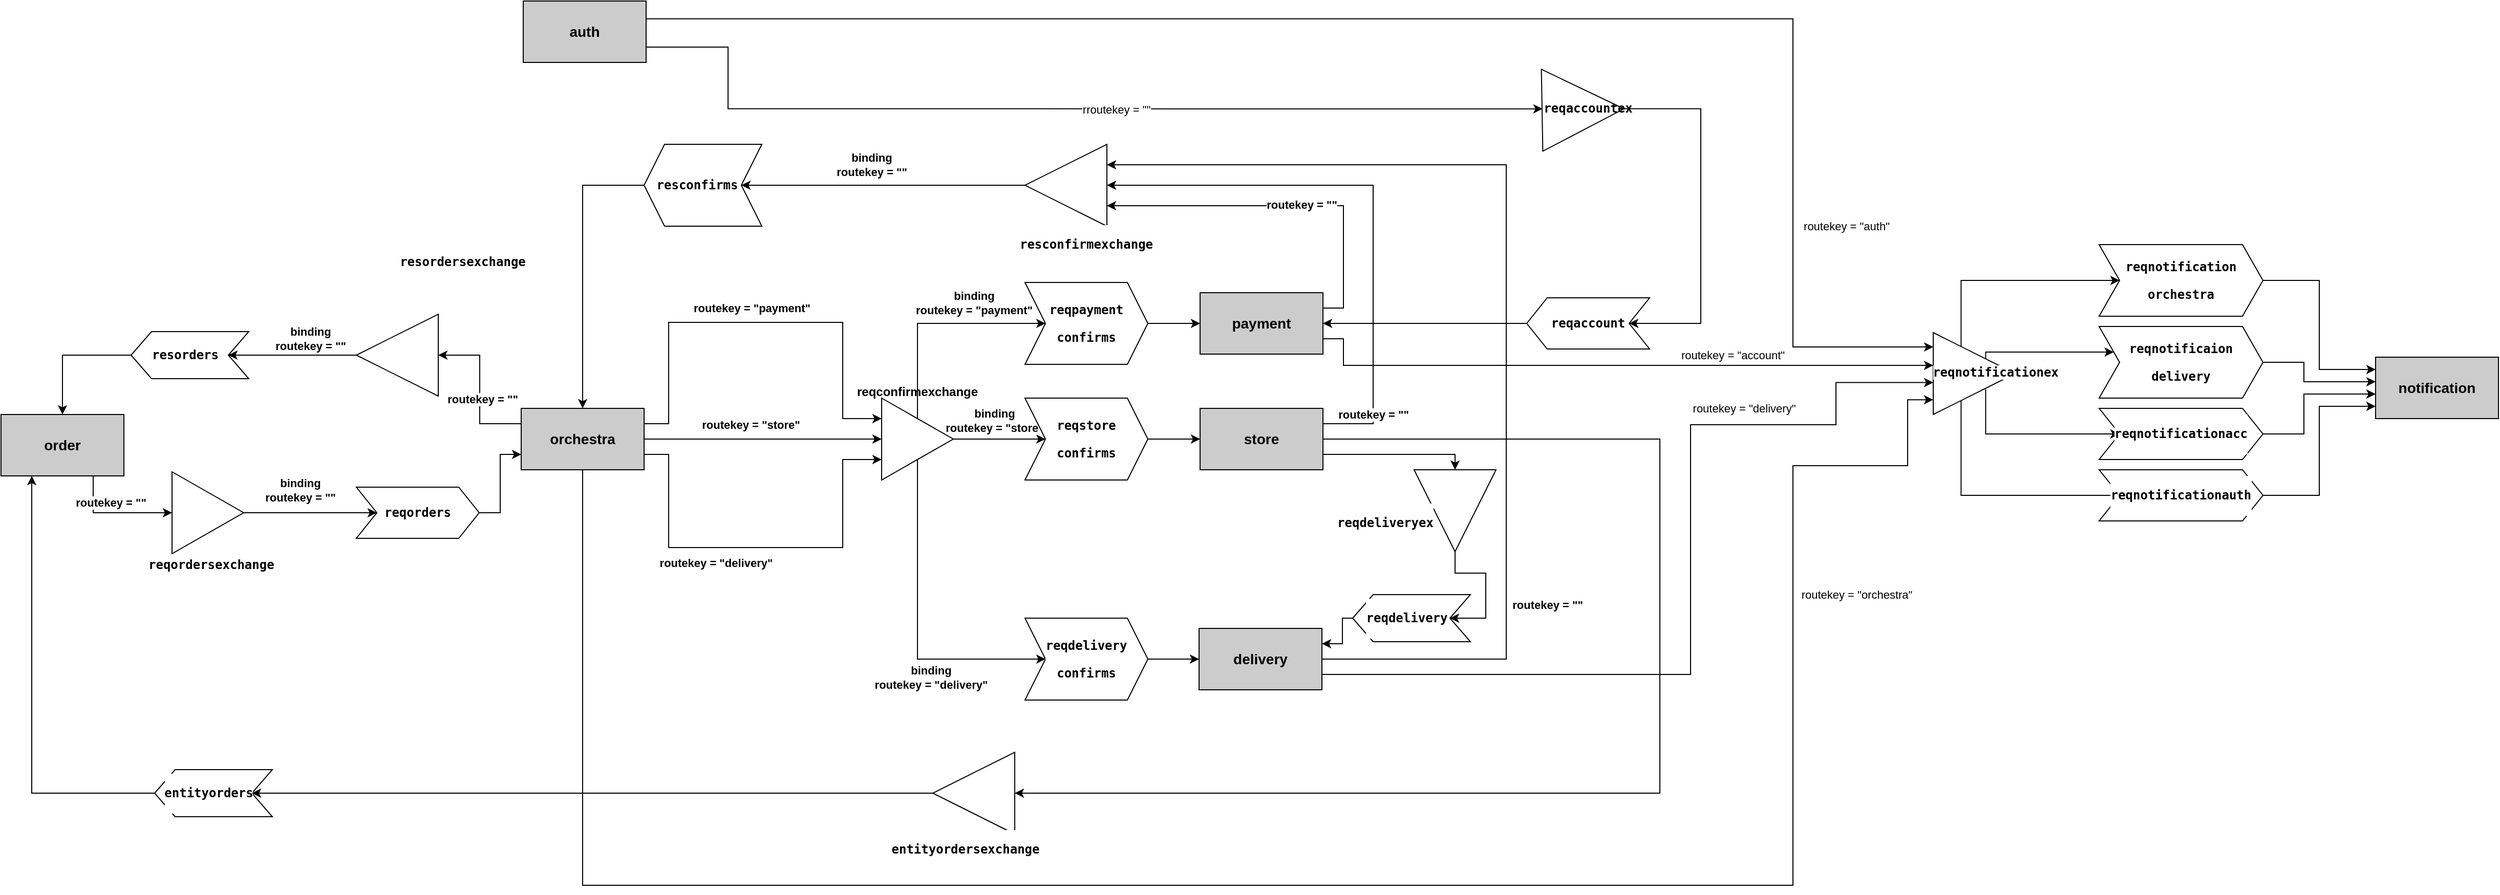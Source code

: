<mxfile version="24.0.0" type="device">
  <diagram id="87BxgyQvodVHWM3heqh9" name="quuestructure">
    <mxGraphModel dx="2022" dy="743" grid="1" gridSize="10" guides="1" tooltips="1" connect="1" arrows="1" fold="1" page="1" pageScale="1" pageWidth="827" pageHeight="1169" background="#ffffff" math="0" shadow="0">
      <root>
        <mxCell id="0" />
        <mxCell id="1" parent="0" />
        <mxCell id="OGI2ZfjvUltXztTD1yBJ-9" style="edgeStyle=orthogonalEdgeStyle;rounded=0;orthogonalLoop=1;jettySize=auto;html=1;exitX=0.75;exitY=1;exitDx=0;exitDy=0;entryX=0;entryY=0.5;entryDx=0;entryDy=0;" parent="1" source="TeWx9pcrd8z7VmYvdYut-1" target="OGI2ZfjvUltXztTD1yBJ-6" edge="1">
          <mxGeometry relative="1" as="geometry" />
        </mxCell>
        <mxCell id="OGI2ZfjvUltXztTD1yBJ-14" value="routekey = &quot;&quot;" style="edgeLabel;html=1;align=center;verticalAlign=middle;resizable=0;points=[];fontStyle=1" parent="OGI2ZfjvUltXztTD1yBJ-9" vertex="1" connectable="0">
          <mxGeometry x="-0.126" relative="1" as="geometry">
            <mxPoint x="3" y="-10" as="offset" />
          </mxGeometry>
        </mxCell>
        <mxCell id="TeWx9pcrd8z7VmYvdYut-1" value="order" style="rounded=0;whiteSpace=wrap;html=1;fontStyle=1;fontSize=14;fillColor=#CCCCCC;" parent="1" vertex="1">
          <mxGeometry x="-802" y="500" width="120" height="60" as="geometry" />
        </mxCell>
        <mxCell id="OGI2ZfjvUltXztTD1yBJ-18" style="edgeStyle=orthogonalEdgeStyle;rounded=0;orthogonalLoop=1;jettySize=auto;html=1;exitX=0;exitY=0.25;exitDx=0;exitDy=0;entryX=0;entryY=0.5;entryDx=0;entryDy=0;" parent="1" source="OGI2ZfjvUltXztTD1yBJ-1" target="OGI2ZfjvUltXztTD1yBJ-17" edge="1">
          <mxGeometry relative="1" as="geometry" />
        </mxCell>
        <mxCell id="OGI2ZfjvUltXztTD1yBJ-19" value="routekey = &quot;&quot;" style="edgeLabel;html=1;align=center;verticalAlign=middle;resizable=0;points=[];fontStyle=1" parent="OGI2ZfjvUltXztTD1yBJ-18" vertex="1" connectable="0">
          <mxGeometry x="-0.127" y="-2" relative="1" as="geometry">
            <mxPoint as="offset" />
          </mxGeometry>
        </mxCell>
        <mxCell id="OGI2ZfjvUltXztTD1yBJ-27" style="edgeStyle=orthogonalEdgeStyle;rounded=0;orthogonalLoop=1;jettySize=auto;html=1;exitX=1;exitY=0.25;exitDx=0;exitDy=0;entryX=0;entryY=0.25;entryDx=0;entryDy=0;" parent="1" source="OGI2ZfjvUltXztTD1yBJ-1" target="OGI2ZfjvUltXztTD1yBJ-26" edge="1">
          <mxGeometry relative="1" as="geometry">
            <Array as="points">
              <mxPoint x="-150" y="509" />
              <mxPoint x="-150" y="410" />
              <mxPoint x="20" y="410" />
              <mxPoint x="20" y="504" />
            </Array>
          </mxGeometry>
        </mxCell>
        <mxCell id="OGI2ZfjvUltXztTD1yBJ-30" value="routekey = &quot;payment&quot;" style="edgeLabel;html=1;align=center;verticalAlign=middle;resizable=0;points=[];fontStyle=1" parent="OGI2ZfjvUltXztTD1yBJ-27" vertex="1" connectable="0">
          <mxGeometry x="-0.296" relative="1" as="geometry">
            <mxPoint x="54" y="-14" as="offset" />
          </mxGeometry>
        </mxCell>
        <mxCell id="OGI2ZfjvUltXztTD1yBJ-28" style="edgeStyle=orthogonalEdgeStyle;rounded=0;orthogonalLoop=1;jettySize=auto;html=1;exitX=1;exitY=0.5;exitDx=0;exitDy=0;" parent="1" source="OGI2ZfjvUltXztTD1yBJ-1" target="OGI2ZfjvUltXztTD1yBJ-26" edge="1">
          <mxGeometry relative="1" as="geometry" />
        </mxCell>
        <mxCell id="OGI2ZfjvUltXztTD1yBJ-32" value="routekey = &quot;store&quot;" style="edgeLabel;html=1;align=center;verticalAlign=middle;resizable=0;points=[];fontStyle=1" parent="OGI2ZfjvUltXztTD1yBJ-28" vertex="1" connectable="0">
          <mxGeometry x="-0.233" y="1" relative="1" as="geometry">
            <mxPoint x="15" y="-13" as="offset" />
          </mxGeometry>
        </mxCell>
        <mxCell id="OGI2ZfjvUltXztTD1yBJ-29" style="edgeStyle=orthogonalEdgeStyle;rounded=0;orthogonalLoop=1;jettySize=auto;html=1;exitX=1;exitY=0.75;exitDx=0;exitDy=0;entryX=0;entryY=0.75;entryDx=0;entryDy=0;" parent="1" source="OGI2ZfjvUltXztTD1yBJ-1" target="OGI2ZfjvUltXztTD1yBJ-26" edge="1">
          <mxGeometry relative="1" as="geometry">
            <Array as="points">
              <mxPoint x="-150" y="539" />
              <mxPoint x="-150" y="630" />
              <mxPoint x="20" y="630" />
              <mxPoint x="20" y="544" />
            </Array>
          </mxGeometry>
        </mxCell>
        <mxCell id="OGI2ZfjvUltXztTD1yBJ-31" value="routekey = &quot;delivery&quot;" style="edgeLabel;html=1;align=center;verticalAlign=middle;resizable=0;points=[];fontStyle=1" parent="OGI2ZfjvUltXztTD1yBJ-29" vertex="1" connectable="0">
          <mxGeometry x="-0.215" y="1" relative="1" as="geometry">
            <mxPoint y="16" as="offset" />
          </mxGeometry>
        </mxCell>
        <mxCell id="cz1an13Cb-ffX7jSRgFZ-5" style="edgeStyle=orthogonalEdgeStyle;rounded=0;orthogonalLoop=1;jettySize=auto;html=1;exitX=0.5;exitY=1;exitDx=0;exitDy=0;entryX=0;entryY=0.82;entryDx=0;entryDy=0;entryPerimeter=0;" parent="1" source="OGI2ZfjvUltXztTD1yBJ-1" target="cz1an13Cb-ffX7jSRgFZ-3" edge="1">
          <mxGeometry relative="1" as="geometry">
            <Array as="points">
              <mxPoint x="-234" y="960" />
              <mxPoint x="948" y="960" />
              <mxPoint x="948" y="550" />
              <mxPoint x="1060" y="550" />
              <mxPoint x="1060" y="486" />
            </Array>
          </mxGeometry>
        </mxCell>
        <mxCell id="cz1an13Cb-ffX7jSRgFZ-31" value="routekey = &quot;orchestra&quot;" style="edgeLabel;html=1;align=center;verticalAlign=middle;resizable=0;points=[];" parent="cz1an13Cb-ffX7jSRgFZ-5" vertex="1" connectable="0">
          <mxGeometry x="-0.267" y="2" relative="1" as="geometry">
            <mxPoint x="844" y="-282" as="offset" />
          </mxGeometry>
        </mxCell>
        <mxCell id="OGI2ZfjvUltXztTD1yBJ-1" value="orchestra" style="rounded=0;whiteSpace=wrap;html=1;fontSize=14;fontStyle=1;fillColor=#CCCCCC;" parent="1" vertex="1">
          <mxGeometry x="-294" y="494" width="120" height="60" as="geometry" />
        </mxCell>
        <mxCell id="OGI2ZfjvUltXztTD1yBJ-48" style="edgeStyle=orthogonalEdgeStyle;rounded=0;orthogonalLoop=1;jettySize=auto;html=1;exitX=1;exitY=0.25;exitDx=0;exitDy=0;entryX=0;entryY=0.25;entryDx=0;entryDy=0;" parent="1" source="OGI2ZfjvUltXztTD1yBJ-2" target="OGI2ZfjvUltXztTD1yBJ-46" edge="1">
          <mxGeometry relative="1" as="geometry" />
        </mxCell>
        <mxCell id="OGI2ZfjvUltXztTD1yBJ-56" value="routekey = &quot;&quot;" style="edgeLabel;html=1;align=center;verticalAlign=middle;resizable=0;points=[];fontStyle=1" parent="OGI2ZfjvUltXztTD1yBJ-48" vertex="1" connectable="0">
          <mxGeometry x="-0.429" y="1" relative="1" as="geometry">
            <mxPoint x="-40" y="-21" as="offset" />
          </mxGeometry>
        </mxCell>
        <mxCell id="OGI2ZfjvUltXztTD1yBJ-2" value="payment" style="rounded=0;whiteSpace=wrap;html=1;fontStyle=1;fontSize=14;fillColor=#CCCCCC;" parent="1" vertex="1">
          <mxGeometry x="369" y="381" width="120" height="60" as="geometry" />
        </mxCell>
        <mxCell id="OGI2ZfjvUltXztTD1yBJ-49" style="edgeStyle=orthogonalEdgeStyle;rounded=0;orthogonalLoop=1;jettySize=auto;html=1;exitX=1;exitY=0.25;exitDx=0;exitDy=0;entryX=0;entryY=0.5;entryDx=0;entryDy=0;" parent="1" source="OGI2ZfjvUltXztTD1yBJ-3" target="OGI2ZfjvUltXztTD1yBJ-46" edge="1">
          <mxGeometry relative="1" as="geometry">
            <Array as="points">
              <mxPoint x="538" y="509" />
              <mxPoint x="538" y="276" />
            </Array>
          </mxGeometry>
        </mxCell>
        <mxCell id="OGI2ZfjvUltXztTD1yBJ-57" value="routekey = &quot;&quot;" style="edgeLabel;html=1;align=center;verticalAlign=middle;resizable=0;points=[];fontStyle=1" parent="OGI2ZfjvUltXztTD1yBJ-49" vertex="1" connectable="0">
          <mxGeometry x="-0.139" y="-2" relative="1" as="geometry">
            <mxPoint x="-2" y="175" as="offset" />
          </mxGeometry>
        </mxCell>
        <mxCell id="w-dC9MA27nYraJP2hDXT-7" style="edgeStyle=orthogonalEdgeStyle;rounded=0;orthogonalLoop=1;jettySize=auto;html=1;exitX=1;exitY=0.5;exitDx=0;exitDy=0;entryX=0;entryY=0.5;entryDx=0;entryDy=0;" edge="1" parent="1" source="OGI2ZfjvUltXztTD1yBJ-3" target="w-dC9MA27nYraJP2hDXT-3">
          <mxGeometry relative="1" as="geometry">
            <Array as="points">
              <mxPoint x="818" y="524" />
              <mxPoint x="818" y="870" />
            </Array>
          </mxGeometry>
        </mxCell>
        <mxCell id="w-dC9MA27nYraJP2hDXT-9" style="edgeStyle=orthogonalEdgeStyle;rounded=0;orthogonalLoop=1;jettySize=auto;html=1;exitX=1;exitY=0.75;exitDx=0;exitDy=0;entryX=0;entryY=0.5;entryDx=0;entryDy=0;" edge="1" parent="1" source="OGI2ZfjvUltXztTD1yBJ-3" target="w-dC9MA27nYraJP2hDXT-8">
          <mxGeometry relative="1" as="geometry">
            <Array as="points">
              <mxPoint x="618" y="539" />
            </Array>
          </mxGeometry>
        </mxCell>
        <mxCell id="OGI2ZfjvUltXztTD1yBJ-3" value="store" style="rounded=0;whiteSpace=wrap;html=1;fontStyle=1;fontSize=14;fillColor=#CCCCCC;" parent="1" vertex="1">
          <mxGeometry x="369" y="494" width="120" height="60" as="geometry" />
        </mxCell>
        <mxCell id="OGI2ZfjvUltXztTD1yBJ-50" style="edgeStyle=orthogonalEdgeStyle;rounded=0;orthogonalLoop=1;jettySize=auto;html=1;exitX=1;exitY=0.5;exitDx=0;exitDy=0;entryX=0;entryY=0.75;entryDx=0;entryDy=0;" parent="1" source="OGI2ZfjvUltXztTD1yBJ-4" target="OGI2ZfjvUltXztTD1yBJ-46" edge="1">
          <mxGeometry relative="1" as="geometry">
            <Array as="points">
              <mxPoint x="668" y="739" />
              <mxPoint x="668" y="256" />
            </Array>
          </mxGeometry>
        </mxCell>
        <mxCell id="OGI2ZfjvUltXztTD1yBJ-58" value="routekey = &quot;&quot;" style="edgeLabel;html=1;align=center;verticalAlign=middle;resizable=0;points=[];fontStyle=1" parent="OGI2ZfjvUltXztTD1yBJ-50" vertex="1" connectable="0">
          <mxGeometry x="-0.268" y="1" relative="1" as="geometry">
            <mxPoint x="41" y="152" as="offset" />
          </mxGeometry>
        </mxCell>
        <mxCell id="cz1an13Cb-ffX7jSRgFZ-9" style="edgeStyle=orthogonalEdgeStyle;rounded=0;orthogonalLoop=1;jettySize=auto;html=1;exitX=1;exitY=0.75;exitDx=0;exitDy=0;entryX=0;entryY=0.61;entryDx=0;entryDy=0;entryPerimeter=0;" parent="1" source="OGI2ZfjvUltXztTD1yBJ-4" target="cz1an13Cb-ffX7jSRgFZ-3" edge="1">
          <mxGeometry relative="1" as="geometry">
            <mxPoint x="-222" y="667.429" as="targetPoint" />
            <Array as="points">
              <mxPoint x="848" y="754" />
              <mxPoint x="848" y="510" />
              <mxPoint x="990" y="510" />
              <mxPoint x="990" y="469" />
            </Array>
          </mxGeometry>
        </mxCell>
        <mxCell id="cz1an13Cb-ffX7jSRgFZ-32" value="routekey = &quot;delivery&quot;" style="edgeLabel;html=1;align=center;verticalAlign=middle;resizable=0;points=[];" parent="cz1an13Cb-ffX7jSRgFZ-9" vertex="1" connectable="0">
          <mxGeometry x="0.116" y="5" relative="1" as="geometry">
            <mxPoint x="57" y="-128" as="offset" />
          </mxGeometry>
        </mxCell>
        <mxCell id="OGI2ZfjvUltXztTD1yBJ-4" value="delivery" style="rounded=0;whiteSpace=wrap;html=1;fontStyle=1;fontSize=14;fillColor=#CCCCCC;" parent="1" vertex="1">
          <mxGeometry x="368" y="709" width="120" height="60" as="geometry" />
        </mxCell>
        <mxCell id="OGI2ZfjvUltXztTD1yBJ-16" style="edgeStyle=orthogonalEdgeStyle;rounded=0;orthogonalLoop=1;jettySize=auto;html=1;exitX=1;exitY=0.5;exitDx=0;exitDy=0;entryX=0;entryY=0.75;entryDx=0;entryDy=0;" parent="1" source="OGI2ZfjvUltXztTD1yBJ-5" target="OGI2ZfjvUltXztTD1yBJ-1" edge="1">
          <mxGeometry relative="1" as="geometry" />
        </mxCell>
        <mxCell id="OGI2ZfjvUltXztTD1yBJ-5" value="&lt;div style=&quot;&quot;&gt;&lt;pre style=&quot;font-family:&#39;JetBrains Mono&#39;,monospace;font-size:9,8pt;&quot;&gt;reqorders&lt;/pre&gt;&lt;/div&gt;" style="shape=step;perimeter=stepPerimeter;whiteSpace=wrap;html=1;fixedSize=1;labelBackgroundColor=default;fontColor=#000000;fontStyle=1" parent="1" vertex="1">
          <mxGeometry x="-455" y="571" width="120" height="50" as="geometry" />
        </mxCell>
        <mxCell id="OGI2ZfjvUltXztTD1yBJ-7" style="edgeStyle=orthogonalEdgeStyle;rounded=0;orthogonalLoop=1;jettySize=auto;html=1;exitX=1;exitY=0.5;exitDx=0;exitDy=0;entryX=0;entryY=0.5;entryDx=0;entryDy=0;" parent="1" source="OGI2ZfjvUltXztTD1yBJ-6" target="OGI2ZfjvUltXztTD1yBJ-5" edge="1">
          <mxGeometry relative="1" as="geometry" />
        </mxCell>
        <mxCell id="OGI2ZfjvUltXztTD1yBJ-15" value="binding &lt;br&gt;routekey = &quot;&quot;" style="edgeLabel;html=1;align=center;verticalAlign=middle;resizable=0;points=[];fontStyle=1" parent="OGI2ZfjvUltXztTD1yBJ-7" vertex="1" connectable="0">
          <mxGeometry x="-0.241" y="2" relative="1" as="geometry">
            <mxPoint x="5" y="-20" as="offset" />
          </mxGeometry>
        </mxCell>
        <mxCell id="OGI2ZfjvUltXztTD1yBJ-6" value="&lt;div style=&quot;&quot;&gt;&lt;pre style=&quot;font-family:&#39;JetBrains Mono&#39;,monospace;font-size:9,8pt;&quot;&gt;&lt;br&gt;&lt;/pre&gt;&lt;/div&gt;" style="triangle;whiteSpace=wrap;html=1;labelBackgroundColor=default;fontColor=#000000;fontStyle=1" parent="1" vertex="1">
          <mxGeometry x="-635" y="556" width="70" height="80" as="geometry" />
        </mxCell>
        <mxCell id="OGI2ZfjvUltXztTD1yBJ-23" style="edgeStyle=orthogonalEdgeStyle;rounded=0;orthogonalLoop=1;jettySize=auto;html=1;exitX=1;exitY=0.5;exitDx=0;exitDy=0;entryX=0;entryY=0.5;entryDx=0;entryDy=0;fontStyle=1" parent="1" source="OGI2ZfjvUltXztTD1yBJ-17" target="OGI2ZfjvUltXztTD1yBJ-20" edge="1">
          <mxGeometry relative="1" as="geometry" />
        </mxCell>
        <mxCell id="OGI2ZfjvUltXztTD1yBJ-25" value="binding&lt;br&gt;routekey = &quot;&quot;" style="edgeLabel;html=1;align=center;verticalAlign=middle;resizable=0;points=[];fontStyle=1" parent="OGI2ZfjvUltXztTD1yBJ-23" vertex="1" connectable="0">
          <mxGeometry x="-0.191" y="1" relative="1" as="geometry">
            <mxPoint x="5" y="-17" as="offset" />
          </mxGeometry>
        </mxCell>
        <mxCell id="OGI2ZfjvUltXztTD1yBJ-17" value="&lt;div style=&quot;background-color:#1e1f22;color:#bcbec4&quot;&gt;&lt;pre style=&quot;font-family:&#39;JetBrains Mono&#39;,monospace;font-size:9,8pt;&quot;&gt;&lt;pre style=&quot;font-family:&#39;JetBrains Mono&#39;,monospace;font-size:9,8pt;&quot;&gt;&lt;br&gt;&lt;/pre&gt;&lt;/pre&gt;&lt;/div&gt;" style="triangle;whiteSpace=wrap;html=1;direction=south;rotation=90;" parent="1" vertex="1">
          <mxGeometry x="-455" y="402" width="80" height="80" as="geometry" />
        </mxCell>
        <mxCell id="OGI2ZfjvUltXztTD1yBJ-24" style="edgeStyle=orthogonalEdgeStyle;rounded=0;orthogonalLoop=1;jettySize=auto;html=1;exitX=1;exitY=0.5;exitDx=0;exitDy=0;entryX=0.5;entryY=0;entryDx=0;entryDy=0;" parent="1" source="OGI2ZfjvUltXztTD1yBJ-20" target="TeWx9pcrd8z7VmYvdYut-1" edge="1">
          <mxGeometry relative="1" as="geometry" />
        </mxCell>
        <mxCell id="OGI2ZfjvUltXztTD1yBJ-20" value="" style="shape=step;perimeter=stepPerimeter;whiteSpace=wrap;html=1;fixedSize=1;rotation=-180;" parent="1" vertex="1">
          <mxGeometry x="-675" y="419" width="115" height="46" as="geometry" />
        </mxCell>
        <mxCell id="OGI2ZfjvUltXztTD1yBJ-21" value="&lt;div style=&quot;&quot;&gt;&lt;pre style=&quot;font-family:&#39;JetBrains Mono&#39;,monospace;font-size:9,8pt;&quot;&gt;resorders&lt;/pre&gt;&lt;/div&gt;" style="text;strokeColor=none;align=center;fillColor=none;html=1;verticalAlign=middle;whiteSpace=wrap;rounded=0;fontColor=#000000;labelBackgroundColor=default;fontStyle=1" parent="1" vertex="1">
          <mxGeometry x="-652" y="427" width="60" height="30" as="geometry" />
        </mxCell>
        <mxCell id="OGI2ZfjvUltXztTD1yBJ-22" value="&lt;pre style=&quot;border-color: var(--border-color); font-family: &amp;quot;JetBrains Mono&amp;quot;, monospace;&quot;&gt;&lt;span style=&quot;background-color: rgb(255, 255, 255);&quot;&gt;&lt;b&gt;resorders&lt;/b&gt;&lt;/span&gt;&lt;b style=&quot;white-space: normal;&quot;&gt;exchange&lt;/b&gt;&lt;/pre&gt;" style="text;strokeColor=none;align=center;fillColor=none;html=1;verticalAlign=middle;whiteSpace=wrap;rounded=0;fontColor=#000000;" parent="1" vertex="1">
          <mxGeometry x="-422" y="336" width="142" height="30" as="geometry" />
        </mxCell>
        <mxCell id="OGI2ZfjvUltXztTD1yBJ-33" style="edgeStyle=orthogonalEdgeStyle;rounded=0;orthogonalLoop=1;jettySize=auto;html=1;exitX=0.5;exitY=0;exitDx=0;exitDy=0;entryX=0;entryY=0.5;entryDx=0;entryDy=0;" parent="1" source="OGI2ZfjvUltXztTD1yBJ-26" target="OGI2ZfjvUltXztTD1yBJ-34" edge="1">
          <mxGeometry relative="1" as="geometry">
            <mxPoint x="150.8" y="416" as="targetPoint" />
            <Array as="points">
              <mxPoint x="93" y="411" />
            </Array>
          </mxGeometry>
        </mxCell>
        <mxCell id="OGI2ZfjvUltXztTD1yBJ-42" value="binding&lt;br&gt;routekey = &quot;payment&quot;" style="edgeLabel;html=1;align=center;verticalAlign=middle;resizable=0;points=[];fontStyle=1" parent="OGI2ZfjvUltXztTD1yBJ-33" vertex="1" connectable="0">
          <mxGeometry x="0.231" y="1" relative="1" as="geometry">
            <mxPoint x="14" y="-19" as="offset" />
          </mxGeometry>
        </mxCell>
        <mxCell id="OGI2ZfjvUltXztTD1yBJ-37" style="edgeStyle=orthogonalEdgeStyle;rounded=0;orthogonalLoop=1;jettySize=auto;html=1;exitX=1;exitY=0.5;exitDx=0;exitDy=0;entryX=0;entryY=0.5;entryDx=0;entryDy=0;" parent="1" source="OGI2ZfjvUltXztTD1yBJ-26" target="OGI2ZfjvUltXztTD1yBJ-35" edge="1">
          <mxGeometry relative="1" as="geometry" />
        </mxCell>
        <mxCell id="OGI2ZfjvUltXztTD1yBJ-43" value="binding&lt;br&gt;routekey = &quot;store&quot;" style="edgeLabel;html=1;align=center;verticalAlign=middle;resizable=0;points=[];fontStyle=1" parent="OGI2ZfjvUltXztTD1yBJ-37" vertex="1" connectable="0">
          <mxGeometry x="-0.402" y="-3" relative="1" as="geometry">
            <mxPoint x="13" y="-21" as="offset" />
          </mxGeometry>
        </mxCell>
        <mxCell id="OGI2ZfjvUltXztTD1yBJ-38" style="edgeStyle=orthogonalEdgeStyle;rounded=0;orthogonalLoop=1;jettySize=auto;html=1;exitX=0.5;exitY=1;exitDx=0;exitDy=0;entryX=0;entryY=0.5;entryDx=0;entryDy=0;" parent="1" source="OGI2ZfjvUltXztTD1yBJ-26" target="OGI2ZfjvUltXztTD1yBJ-36" edge="1">
          <mxGeometry relative="1" as="geometry">
            <Array as="points">
              <mxPoint x="93" y="739" />
            </Array>
          </mxGeometry>
        </mxCell>
        <mxCell id="OGI2ZfjvUltXztTD1yBJ-44" value="binding&lt;br&gt;routekey = &quot;delivery&quot;" style="edgeLabel;html=1;align=center;verticalAlign=middle;resizable=0;points=[];fontStyle=1" parent="OGI2ZfjvUltXztTD1yBJ-38" vertex="1" connectable="0">
          <mxGeometry x="0.296" y="1" relative="1" as="geometry">
            <mxPoint y="19" as="offset" />
          </mxGeometry>
        </mxCell>
        <mxCell id="OGI2ZfjvUltXztTD1yBJ-26" value="&lt;div style=&quot;font-size: 10px;&quot;&gt;&lt;pre style=&quot;font-family:&#39;JetBrains Mono&#39;,monospace;font-size:9,8pt;&quot;&gt;&lt;br&gt;&lt;/pre&gt;&lt;/div&gt;" style="triangle;whiteSpace=wrap;html=1;labelBackgroundColor=default;fontColor=#000000;fontStyle=1" parent="1" vertex="1">
          <mxGeometry x="58" y="484" width="70" height="80" as="geometry" />
        </mxCell>
        <mxCell id="OGI2ZfjvUltXztTD1yBJ-39" style="edgeStyle=orthogonalEdgeStyle;rounded=0;orthogonalLoop=1;jettySize=auto;html=1;exitX=1;exitY=0.5;exitDx=0;exitDy=0;" parent="1" source="OGI2ZfjvUltXztTD1yBJ-34" target="OGI2ZfjvUltXztTD1yBJ-2" edge="1">
          <mxGeometry relative="1" as="geometry" />
        </mxCell>
        <mxCell id="OGI2ZfjvUltXztTD1yBJ-34" value="&lt;div style=&quot;&quot;&gt;&lt;pre style=&quot;font-family:&#39;JetBrains Mono&#39;,monospace;font-size:9,8pt;&quot;&gt;reqpayment&lt;/pre&gt;&lt;pre style=&quot;font-family:&#39;JetBrains Mono&#39;,monospace;font-size:9,8pt;&quot;&gt;confirms&lt;/pre&gt;&lt;/div&gt;" style="shape=step;perimeter=stepPerimeter;whiteSpace=wrap;html=1;fixedSize=1;labelBackgroundColor=default;fontColor=#000000;fontStyle=1" parent="1" vertex="1">
          <mxGeometry x="198" y="371" width="120" height="80" as="geometry" />
        </mxCell>
        <mxCell id="OGI2ZfjvUltXztTD1yBJ-40" style="edgeStyle=orthogonalEdgeStyle;rounded=0;orthogonalLoop=1;jettySize=auto;html=1;exitX=1;exitY=0.5;exitDx=0;exitDy=0;" parent="1" source="OGI2ZfjvUltXztTD1yBJ-35" target="OGI2ZfjvUltXztTD1yBJ-3" edge="1">
          <mxGeometry relative="1" as="geometry" />
        </mxCell>
        <mxCell id="OGI2ZfjvUltXztTD1yBJ-35" value="&lt;div style=&quot;&quot;&gt;&lt;pre style=&quot;font-family:&#39;JetBrains Mono&#39;,monospace;font-size:9,8pt;&quot;&gt;reqstore&lt;/pre&gt;&lt;pre style=&quot;font-family:&#39;JetBrains Mono&#39;,monospace;font-size:9,8pt;&quot;&gt;confirms&lt;/pre&gt;&lt;/div&gt;" style="shape=step;perimeter=stepPerimeter;whiteSpace=wrap;html=1;fixedSize=1;labelBackgroundColor=default;fontColor=#000000;fontStyle=1" parent="1" vertex="1">
          <mxGeometry x="198" y="484" width="120" height="80" as="geometry" />
        </mxCell>
        <mxCell id="OGI2ZfjvUltXztTD1yBJ-41" style="edgeStyle=orthogonalEdgeStyle;rounded=0;orthogonalLoop=1;jettySize=auto;html=1;exitX=1;exitY=0.5;exitDx=0;exitDy=0;entryX=0;entryY=0.5;entryDx=0;entryDy=0;" parent="1" source="OGI2ZfjvUltXztTD1yBJ-36" target="OGI2ZfjvUltXztTD1yBJ-4" edge="1">
          <mxGeometry relative="1" as="geometry" />
        </mxCell>
        <mxCell id="OGI2ZfjvUltXztTD1yBJ-36" value="&lt;div style=&quot;&quot;&gt;&lt;pre style=&quot;font-family:&#39;JetBrains Mono&#39;,monospace;font-size:9,8pt;&quot;&gt;reqdelivery&lt;/pre&gt;&lt;pre style=&quot;font-family:&#39;JetBrains Mono&#39;,monospace;font-size:9,8pt;&quot;&gt;confirms&lt;/pre&gt;&lt;/div&gt;" style="shape=step;perimeter=stepPerimeter;whiteSpace=wrap;html=1;fixedSize=1;labelBackgroundColor=default;fontColor=#000000;fontStyle=1" parent="1" vertex="1">
          <mxGeometry x="198" y="699" width="120" height="80" as="geometry" />
        </mxCell>
        <mxCell id="OGI2ZfjvUltXztTD1yBJ-53" style="edgeStyle=orthogonalEdgeStyle;rounded=0;orthogonalLoop=1;jettySize=auto;html=1;exitX=1;exitY=0.5;exitDx=0;exitDy=0;entryX=0;entryY=0.5;entryDx=0;entryDy=0;" parent="1" source="OGI2ZfjvUltXztTD1yBJ-46" target="OGI2ZfjvUltXztTD1yBJ-51" edge="1">
          <mxGeometry relative="1" as="geometry" />
        </mxCell>
        <mxCell id="OGI2ZfjvUltXztTD1yBJ-59" value="binding&lt;br style=&quot;border-color: var(--border-color);&quot;&gt;routekey = &quot;&quot;" style="edgeLabel;html=1;align=center;verticalAlign=middle;resizable=0;points=[];fontStyle=1" parent="OGI2ZfjvUltXztTD1yBJ-53" vertex="1" connectable="0">
          <mxGeometry x="0.086" y="-1" relative="1" as="geometry">
            <mxPoint y="-19" as="offset" />
          </mxGeometry>
        </mxCell>
        <mxCell id="OGI2ZfjvUltXztTD1yBJ-46" value="&lt;div style=&quot;background-color:#1e1f22;color:#bcbec4&quot;&gt;&lt;pre style=&quot;font-family:&#39;JetBrains Mono&#39;,monospace;font-size:9,8pt;&quot;&gt;&lt;pre style=&quot;font-family:&#39;JetBrains Mono&#39;,monospace;font-size:9,8pt;&quot;&gt;&lt;br&gt;&lt;/pre&gt;&lt;/pre&gt;&lt;/div&gt;" style="triangle;whiteSpace=wrap;html=1;direction=south;rotation=90;" parent="1" vertex="1">
          <mxGeometry x="198" y="236" width="80" height="80" as="geometry" />
        </mxCell>
        <mxCell id="OGI2ZfjvUltXztTD1yBJ-47" value="&lt;pre style=&quot;border-color: var(--border-color); font-family: &amp;quot;JetBrains Mono&amp;quot;, monospace;&quot;&gt;resconfirmexchange&lt;/pre&gt;" style="text;strokeColor=none;align=center;fillColor=none;html=1;verticalAlign=middle;whiteSpace=wrap;rounded=0;labelBackgroundColor=default;fontColor=#000000;fontStyle=1" parent="1" vertex="1">
          <mxGeometry x="168" y="319" width="180" height="30" as="geometry" />
        </mxCell>
        <mxCell id="OGI2ZfjvUltXztTD1yBJ-52" style="edgeStyle=orthogonalEdgeStyle;rounded=0;orthogonalLoop=1;jettySize=auto;html=1;exitX=1;exitY=0.5;exitDx=0;exitDy=0;entryX=0.5;entryY=0;entryDx=0;entryDy=0;" parent="1" source="OGI2ZfjvUltXztTD1yBJ-51" target="OGI2ZfjvUltXztTD1yBJ-1" edge="1">
          <mxGeometry relative="1" as="geometry" />
        </mxCell>
        <mxCell id="OGI2ZfjvUltXztTD1yBJ-51" value="" style="shape=step;perimeter=stepPerimeter;whiteSpace=wrap;html=1;fixedSize=1;rotation=-180;labelBackgroundColor=default;fontColor=#000000;" parent="1" vertex="1">
          <mxGeometry x="-174" y="236" width="115" height="80" as="geometry" />
        </mxCell>
        <mxCell id="OGI2ZfjvUltXztTD1yBJ-54" value="&lt;div style=&quot;&quot;&gt;&lt;pre style=&quot;font-family:&#39;JetBrains Mono&#39;,monospace;font-size:9,8pt;&quot;&gt;resconfirms&lt;/pre&gt;&lt;/div&gt;" style="text;strokeColor=none;align=center;fillColor=none;html=1;verticalAlign=middle;whiteSpace=wrap;rounded=0;fontColor=#000000;labelBackgroundColor=default;fontStyle=1" parent="1" vertex="1">
          <mxGeometry x="-152" y="261" width="60" height="30" as="geometry" />
        </mxCell>
        <mxCell id="gpQBhNdt1jSUHh6wSbSz-1" value="&lt;pre style=&quot;border-color: var(--border-color); color: rgb(0, 0, 0); font-size: 12px; font-style: normal; font-variant-ligatures: normal; font-variant-caps: normal; font-weight: 700; letter-spacing: normal; orphans: 2; text-align: center; text-indent: 0px; text-transform: none; widows: 2; word-spacing: 0px; -webkit-text-stroke-width: 0px; background-color: rgb(255, 255, 255); text-decoration-thickness: initial; text-decoration-style: initial; text-decoration-color: initial; font-family: &amp;quot;JetBrains Mono&amp;quot;, monospace;&quot;&gt;reqordersexchange&lt;/pre&gt;" style="text;whiteSpace=wrap;html=1;" parent="1" vertex="1">
          <mxGeometry x="-660" y="621" width="120" height="30" as="geometry" />
        </mxCell>
        <mxCell id="gpQBhNdt1jSUHh6wSbSz-2" value="&lt;font style=&quot;font-size: 12px;&quot;&gt;&lt;span style=&quot;font-size: 12px;&quot;&gt;reqconfirmexchange&lt;/span&gt;&lt;/font&gt;" style="text;whiteSpace=wrap;html=1;fontStyle=1;fontSize=12;" parent="1" vertex="1">
          <mxGeometry x="32" y="464" width="150" height="30" as="geometry" />
        </mxCell>
        <mxCell id="cz1an13Cb-ffX7jSRgFZ-6" style="edgeStyle=orthogonalEdgeStyle;rounded=0;orthogonalLoop=1;jettySize=auto;html=1;exitX=1;exitY=0.25;exitDx=0;exitDy=0;entryX=0;entryY=0.17;entryDx=0;entryDy=0;entryPerimeter=0;" parent="1" target="cz1an13Cb-ffX7jSRgFZ-3" edge="1">
          <mxGeometry relative="1" as="geometry">
            <mxPoint x="1085" y="436.0" as="targetPoint" />
            <Array as="points">
              <mxPoint x="948" y="113" />
              <mxPoint x="948" y="434" />
              <mxPoint x="1085" y="434" />
            </Array>
            <mxPoint x="-172.0" y="113.4" as="sourcePoint" />
          </mxGeometry>
        </mxCell>
        <mxCell id="cz1an13Cb-ffX7jSRgFZ-29" value="routekey = &quot;auth&quot;" style="edgeLabel;html=1;align=center;verticalAlign=middle;resizable=0;points=[];" parent="cz1an13Cb-ffX7jSRgFZ-6" vertex="1" connectable="0">
          <mxGeometry x="0.747" y="2" relative="1" as="geometry">
            <mxPoint x="50" y="-56" as="offset" />
          </mxGeometry>
        </mxCell>
        <mxCell id="cz1an13Cb-ffX7jSRgFZ-24" style="edgeStyle=orthogonalEdgeStyle;rounded=0;orthogonalLoop=1;jettySize=auto;html=1;entryX=0;entryY=0.5;entryDx=0;entryDy=0;exitX=1;exitY=0.5;exitDx=0;exitDy=0;exitPerimeter=0;" parent="1" source="cz1an13Cb-ffX7jSRgFZ-26" target="cz1an13Cb-ffX7jSRgFZ-22" edge="1">
          <mxGeometry relative="1" as="geometry">
            <mxPoint x="798" y="676" as="sourcePoint" />
            <Array as="points">
              <mxPoint x="858" y="201" />
              <mxPoint x="858" y="411" />
            </Array>
          </mxGeometry>
        </mxCell>
        <mxCell id="cz1an13Cb-ffX7jSRgFZ-27" style="edgeStyle=orthogonalEdgeStyle;rounded=0;orthogonalLoop=1;jettySize=auto;html=1;exitX=1;exitY=0.75;exitDx=0;exitDy=0;entryX=0.006;entryY=0.483;entryDx=0;entryDy=0;entryPerimeter=0;" parent="1" source="cz1an13Cb-ffX7jSRgFZ-1" target="cz1an13Cb-ffX7jSRgFZ-26" edge="1">
          <mxGeometry relative="1" as="geometry">
            <Array as="points">
              <mxPoint x="-92" y="141" />
              <mxPoint x="-92" y="201" />
            </Array>
          </mxGeometry>
        </mxCell>
        <mxCell id="cz1an13Cb-ffX7jSRgFZ-33" value="rroutekey = &quot;&quot;" style="edgeLabel;html=1;align=center;verticalAlign=middle;resizable=0;points=[];" parent="cz1an13Cb-ffX7jSRgFZ-27" vertex="1" connectable="0">
          <mxGeometry x="0.11" relative="1" as="geometry">
            <mxPoint as="offset" />
          </mxGeometry>
        </mxCell>
        <mxCell id="cz1an13Cb-ffX7jSRgFZ-1" value="auth" style="rounded=0;whiteSpace=wrap;html=1;fontSize=14;fontStyle=1;fillColor=#CCCCCC;" parent="1" vertex="1">
          <mxGeometry x="-292" y="96" width="120" height="60" as="geometry" />
        </mxCell>
        <mxCell id="cz1an13Cb-ffX7jSRgFZ-2" value="notification" style="rounded=0;whiteSpace=wrap;html=1;fontSize=14;fontStyle=1;fillColor=#CCCCCC;points=[[0,0,0,0,0],[0,0.2,0,0,0],[0,0.4,0,0,0],[0,0.6,0,0,0],[0,0.8,0,0,0],[0,1,0,0,0],[0.25,0,0,0,0],[0.25,1,0,0,0],[0.5,0,0,0,0],[0.5,1,0,0,0],[0.75,0,0,0,0],[0.75,1,0,0,0],[1,0,0,0,0],[1,0.25,0,0,0],[1,0.5,0,0,0],[1,0.75,0,0,0],[1,1,0,0,0]];" parent="1" vertex="1">
          <mxGeometry x="1517" y="444" width="120" height="60" as="geometry" />
        </mxCell>
        <mxCell id="cz1an13Cb-ffX7jSRgFZ-10" style="edgeStyle=orthogonalEdgeStyle;rounded=0;orthogonalLoop=1;jettySize=auto;html=1;exitX=0.64;exitY=0.69;exitDx=0;exitDy=0;exitPerimeter=0;entryX=0;entryY=0.5;entryDx=0;entryDy=0;" parent="1" source="cz1an13Cb-ffX7jSRgFZ-3" target="cz1an13Cb-ffX7jSRgFZ-13" edge="1">
          <mxGeometry relative="1" as="geometry">
            <mxPoint x="1187" y="394.952" as="targetPoint" />
            <Array as="points">
              <mxPoint x="1136" y="519" />
            </Array>
          </mxGeometry>
        </mxCell>
        <mxCell id="cz1an13Cb-ffX7jSRgFZ-19" style="edgeStyle=orthogonalEdgeStyle;rounded=0;orthogonalLoop=1;jettySize=auto;html=1;exitX=0.34;exitY=0.82;exitDx=0;exitDy=0;exitPerimeter=0;entryX=0;entryY=0.5;entryDx=0;entryDy=0;" parent="1" source="cz1an13Cb-ffX7jSRgFZ-3" target="cz1an13Cb-ffX7jSRgFZ-14" edge="1">
          <mxGeometry relative="1" as="geometry">
            <Array as="points">
              <mxPoint x="1112" y="579" />
            </Array>
          </mxGeometry>
        </mxCell>
        <mxCell id="cz1an13Cb-ffX7jSRgFZ-20" style="edgeStyle=orthogonalEdgeStyle;rounded=0;orthogonalLoop=1;jettySize=auto;html=1;exitX=0.64;exitY=0.33;exitDx=0;exitDy=0;exitPerimeter=0;" parent="1" source="cz1an13Cb-ffX7jSRgFZ-3" target="cz1an13Cb-ffX7jSRgFZ-12" edge="1">
          <mxGeometry relative="1" as="geometry">
            <Array as="points">
              <mxPoint x="1136" y="439" />
            </Array>
          </mxGeometry>
        </mxCell>
        <mxCell id="cz1an13Cb-ffX7jSRgFZ-21" style="edgeStyle=orthogonalEdgeStyle;rounded=0;orthogonalLoop=1;jettySize=auto;html=1;exitX=0.34;exitY=0.17;exitDx=0;exitDy=0;exitPerimeter=0;entryX=0;entryY=0.5;entryDx=0;entryDy=0;" parent="1" source="cz1an13Cb-ffX7jSRgFZ-3" target="cz1an13Cb-ffX7jSRgFZ-11" edge="1">
          <mxGeometry relative="1" as="geometry">
            <Array as="points">
              <mxPoint x="1112" y="369" />
            </Array>
          </mxGeometry>
        </mxCell>
        <mxCell id="cz1an13Cb-ffX7jSRgFZ-3" value="&lt;div style=&quot;background-color:#1e1f22;color:#bcbec4&quot;&gt;&lt;pre style=&quot;font-family:&#39;JetBrains Mono&#39;,monospace;font-size:9,8pt;&quot;&gt;&lt;pre style=&quot;font-family:&#39;JetBrains Mono&#39;,monospace;font-size:9,8pt;&quot;&gt;&lt;br&gt;&lt;/pre&gt;&lt;/pre&gt;&lt;/div&gt;" style="triangle;whiteSpace=wrap;html=1;direction=south;rotation=-90;points=[[0,0.17,0,0,0],[0,0.4,0,0,0],[0,0.61,0,0,0],[0,0.82,0,0,0],[0.34,0.17,0,0,0],[0.34,0.82,0,0,0],[0.64,0.33,0,0,0],[0.64,0.69,0,0,0],[1,0.5,0,0,0]];" parent="1" vertex="1">
          <mxGeometry x="1085" y="420" width="80" height="80" as="geometry" />
        </mxCell>
        <mxCell id="cz1an13Cb-ffX7jSRgFZ-4" value="&lt;pre style=&quot;border-color: var(--border-color); font-family: &amp;quot;JetBrains Mono&amp;quot;, monospace;&quot;&gt;&lt;span style=&quot;background-color: rgb(255, 255, 255);&quot;&gt;&lt;b&gt;reqnotificationex&lt;/b&gt;&lt;/span&gt;&lt;/pre&gt;" style="text;strokeColor=none;align=center;fillColor=none;html=1;verticalAlign=middle;whiteSpace=wrap;rounded=0;fontColor=#000000;" parent="1" vertex="1">
          <mxGeometry x="1075" y="444" width="142" height="30" as="geometry" />
        </mxCell>
        <mxCell id="cz1an13Cb-ffX7jSRgFZ-8" style="edgeStyle=orthogonalEdgeStyle;rounded=0;orthogonalLoop=1;jettySize=auto;html=1;exitX=1;exitY=0.75;exitDx=0;exitDy=0;entryX=0;entryY=0.4;entryDx=0;entryDy=0;entryPerimeter=0;" parent="1" source="OGI2ZfjvUltXztTD1yBJ-2" target="cz1an13Cb-ffX7jSRgFZ-3" edge="1">
          <mxGeometry relative="1" as="geometry">
            <Array as="points">
              <mxPoint x="509" y="426" />
              <mxPoint x="509" y="452" />
            </Array>
          </mxGeometry>
        </mxCell>
        <mxCell id="cz1an13Cb-ffX7jSRgFZ-30" value="routekey = &quot;account&quot;" style="edgeLabel;html=1;align=center;verticalAlign=middle;resizable=0;points=[];" parent="cz1an13Cb-ffX7jSRgFZ-8" vertex="1" connectable="0">
          <mxGeometry x="0.863" y="-2" relative="1" as="geometry">
            <mxPoint x="-154" y="-12" as="offset" />
          </mxGeometry>
        </mxCell>
        <mxCell id="cz1an13Cb-ffX7jSRgFZ-11" value="&lt;div style=&quot;&quot;&gt;&lt;pre style=&quot;font-family:&#39;JetBrains Mono&#39;,monospace;font-size:9,8pt;&quot;&gt;&lt;pre style=&quot;border-color: var(--border-color); font-family: &amp;quot;JetBrains Mono&amp;quot;, monospace;&quot;&gt;reqnotification&lt;/pre&gt;&lt;pre style=&quot;border-color: var(--border-color); font-family: &amp;quot;JetBrains Mono&amp;quot;, monospace;&quot;&gt;orchestra&lt;/pre&gt;&lt;/pre&gt;&lt;/div&gt;" style="shape=step;perimeter=stepPerimeter;whiteSpace=wrap;html=1;fixedSize=1;labelBackgroundColor=default;fontColor=#000000;fontStyle=1" parent="1" vertex="1">
          <mxGeometry x="1247" y="334" width="160" height="70" as="geometry" />
        </mxCell>
        <mxCell id="cz1an13Cb-ffX7jSRgFZ-12" value="&lt;div style=&quot;&quot;&gt;&lt;pre style=&quot;font-family:&#39;JetBrains Mono&#39;,monospace;font-size:9,8pt;&quot;&gt;reqnotificaion&lt;/pre&gt;&lt;pre style=&quot;font-family:&#39;JetBrains Mono&#39;,monospace;font-size:9,8pt;&quot;&gt;delivery&lt;/pre&gt;&lt;/div&gt;" style="shape=step;perimeter=stepPerimeter;whiteSpace=wrap;html=1;fixedSize=1;labelBackgroundColor=default;fontColor=#000000;fontStyle=1" parent="1" vertex="1">
          <mxGeometry x="1247" y="414" width="160" height="70" as="geometry" />
        </mxCell>
        <mxCell id="cz1an13Cb-ffX7jSRgFZ-13" value="&lt;div style=&quot;&quot;&gt;&lt;pre style=&quot;font-family:&#39;JetBrains Mono&#39;,monospace;font-size:9,8pt;&quot;&gt;reqnotificationacc&lt;/pre&gt;&lt;/div&gt;" style="shape=step;perimeter=stepPerimeter;whiteSpace=wrap;html=1;fixedSize=1;labelBackgroundColor=default;fontColor=#000000;fontStyle=1" parent="1" vertex="1">
          <mxGeometry x="1247" y="494" width="160" height="50" as="geometry" />
        </mxCell>
        <mxCell id="cz1an13Cb-ffX7jSRgFZ-14" value="&lt;div style=&quot;&quot;&gt;&lt;pre style=&quot;font-family:&#39;JetBrains Mono&#39;,monospace;font-size:9,8pt;&quot;&gt;reqnotificationauth&lt;/pre&gt;&lt;/div&gt;" style="shape=step;perimeter=stepPerimeter;whiteSpace=wrap;html=1;fixedSize=1;labelBackgroundColor=default;fontColor=#000000;fontStyle=1" parent="1" vertex="1">
          <mxGeometry x="1247" y="554" width="160" height="50" as="geometry" />
        </mxCell>
        <mxCell id="cz1an13Cb-ffX7jSRgFZ-15" style="edgeStyle=orthogonalEdgeStyle;rounded=0;orthogonalLoop=1;jettySize=auto;html=1;exitX=1;exitY=0.5;exitDx=0;exitDy=0;entryX=0;entryY=0.2;entryDx=0;entryDy=0;entryPerimeter=0;" parent="1" source="cz1an13Cb-ffX7jSRgFZ-11" target="cz1an13Cb-ffX7jSRgFZ-2" edge="1">
          <mxGeometry relative="1" as="geometry" />
        </mxCell>
        <mxCell id="cz1an13Cb-ffX7jSRgFZ-16" style="edgeStyle=orthogonalEdgeStyle;rounded=0;orthogonalLoop=1;jettySize=auto;html=1;exitX=1;exitY=0.5;exitDx=0;exitDy=0;entryX=0;entryY=0.4;entryDx=0;entryDy=0;entryPerimeter=0;" parent="1" source="cz1an13Cb-ffX7jSRgFZ-12" target="cz1an13Cb-ffX7jSRgFZ-2" edge="1">
          <mxGeometry relative="1" as="geometry">
            <Array as="points">
              <mxPoint x="1447" y="449" />
              <mxPoint x="1447" y="468" />
            </Array>
          </mxGeometry>
        </mxCell>
        <mxCell id="cz1an13Cb-ffX7jSRgFZ-17" style="edgeStyle=orthogonalEdgeStyle;rounded=0;orthogonalLoop=1;jettySize=auto;html=1;exitX=1;exitY=0.5;exitDx=0;exitDy=0;entryX=0;entryY=0.6;entryDx=0;entryDy=0;entryPerimeter=0;" parent="1" source="cz1an13Cb-ffX7jSRgFZ-13" target="cz1an13Cb-ffX7jSRgFZ-2" edge="1">
          <mxGeometry relative="1" as="geometry">
            <Array as="points">
              <mxPoint x="1447" y="519" />
              <mxPoint x="1447" y="480" />
            </Array>
          </mxGeometry>
        </mxCell>
        <mxCell id="cz1an13Cb-ffX7jSRgFZ-18" style="edgeStyle=orthogonalEdgeStyle;rounded=0;orthogonalLoop=1;jettySize=auto;html=1;exitX=1;exitY=0.5;exitDx=0;exitDy=0;entryX=0;entryY=0.8;entryDx=0;entryDy=0;entryPerimeter=0;" parent="1" source="cz1an13Cb-ffX7jSRgFZ-14" target="cz1an13Cb-ffX7jSRgFZ-2" edge="1">
          <mxGeometry relative="1" as="geometry" />
        </mxCell>
        <mxCell id="cz1an13Cb-ffX7jSRgFZ-23" style="edgeStyle=orthogonalEdgeStyle;rounded=0;orthogonalLoop=1;jettySize=auto;html=1;exitX=1;exitY=0.5;exitDx=0;exitDy=0;entryX=1;entryY=0.5;entryDx=0;entryDy=0;" parent="1" source="cz1an13Cb-ffX7jSRgFZ-22" target="OGI2ZfjvUltXztTD1yBJ-2" edge="1">
          <mxGeometry relative="1" as="geometry" />
        </mxCell>
        <mxCell id="cz1an13Cb-ffX7jSRgFZ-22" value="&lt;div style=&quot;&quot;&gt;&lt;pre style=&quot;font-family:&#39;JetBrains Mono&#39;,monospace;font-size:9,8pt;&quot;&gt;&lt;br&gt;&lt;/pre&gt;&lt;/div&gt;" style="shape=step;perimeter=stepPerimeter;whiteSpace=wrap;html=1;fixedSize=1;labelBackgroundColor=default;fontColor=#000000;fontStyle=1;rotation=-180;" parent="1" vertex="1">
          <mxGeometry x="688" y="386" width="120" height="50" as="geometry" />
        </mxCell>
        <mxCell id="cz1an13Cb-ffX7jSRgFZ-25" value="&lt;div style=&quot;&quot;&gt;&lt;pre style=&quot;font-family:&#39;JetBrains Mono&#39;,monospace;font-size:9,8pt;&quot;&gt;reqaccount&lt;/pre&gt;&lt;/div&gt;" style="text;strokeColor=none;align=center;fillColor=none;html=1;verticalAlign=middle;whiteSpace=wrap;rounded=0;fontColor=#000000;labelBackgroundColor=default;fontStyle=1" parent="1" vertex="1">
          <mxGeometry x="718" y="396" width="60" height="30" as="geometry" />
        </mxCell>
        <mxCell id="cz1an13Cb-ffX7jSRgFZ-26" value="&lt;div style=&quot;background-color:#1e1f22;color:#bcbec4&quot;&gt;&lt;pre style=&quot;font-family:&#39;JetBrains Mono&#39;,monospace;font-size:9,8pt;&quot;&gt;&lt;pre style=&quot;font-family:&#39;JetBrains Mono&#39;,monospace;font-size:9,8pt;&quot;&gt;&lt;br&gt;&lt;/pre&gt;&lt;/pre&gt;&lt;/div&gt;" style="triangle;whiteSpace=wrap;html=1;direction=south;rotation=-91;points=[[0,0.17,0,0,0],[0,0.4,0,0,0],[0,0.82,0,0,0],[0.34,0.17,0,0,0],[0.34,0.82,0,0,0],[0.5,1,0,0,0],[0.64,0.33,0,0,0],[0.64,0.69,0,0,0],[1,0.5,0,0,0]];" parent="1" vertex="1">
          <mxGeometry x="703" y="162" width="80" height="80" as="geometry" />
        </mxCell>
        <mxCell id="cz1an13Cb-ffX7jSRgFZ-28" value="&lt;pre style=&quot;border-color: var(--border-color);&quot;&gt;&lt;font face=&quot;JetBrains Mono, monospace&quot;&gt;&lt;b&gt;reqaccountex&lt;/b&gt;&lt;br&gt;&lt;/font&gt;&lt;/pre&gt;" style="text;strokeColor=none;align=center;fillColor=none;html=1;verticalAlign=middle;whiteSpace=wrap;rounded=0;fontColor=#000000;" parent="1" vertex="1">
          <mxGeometry x="677" y="186" width="142" height="30" as="geometry" />
        </mxCell>
        <mxCell id="w-dC9MA27nYraJP2hDXT-6" style="edgeStyle=orthogonalEdgeStyle;rounded=0;orthogonalLoop=1;jettySize=auto;html=1;exitX=1;exitY=0.5;exitDx=0;exitDy=0;entryX=0.25;entryY=1;entryDx=0;entryDy=0;" edge="1" parent="1" source="w-dC9MA27nYraJP2hDXT-1" target="TeWx9pcrd8z7VmYvdYut-1">
          <mxGeometry relative="1" as="geometry" />
        </mxCell>
        <mxCell id="w-dC9MA27nYraJP2hDXT-1" value="" style="shape=step;perimeter=stepPerimeter;whiteSpace=wrap;html=1;fixedSize=1;rotation=-180;" vertex="1" parent="1">
          <mxGeometry x="-652" y="847" width="115" height="46" as="geometry" />
        </mxCell>
        <mxCell id="w-dC9MA27nYraJP2hDXT-2" value="&lt;div style=&quot;&quot;&gt;&lt;pre style=&quot;font-family:&#39;JetBrains Mono&#39;,monospace;font-size:9,8pt;&quot;&gt;&lt;font style=&quot;font-size: 12px;&quot;&gt;entityorders&lt;/font&gt;&lt;/pre&gt;&lt;/div&gt;" style="text;strokeColor=none;align=center;fillColor=none;html=1;verticalAlign=middle;whiteSpace=wrap;rounded=0;fontColor=#000000;labelBackgroundColor=default;fontStyle=1" vertex="1" parent="1">
          <mxGeometry x="-629" y="855" width="60" height="30" as="geometry" />
        </mxCell>
        <mxCell id="w-dC9MA27nYraJP2hDXT-5" style="edgeStyle=orthogonalEdgeStyle;rounded=0;orthogonalLoop=1;jettySize=auto;html=1;exitX=1;exitY=0.5;exitDx=0;exitDy=0;entryX=0;entryY=0.5;entryDx=0;entryDy=0;" edge="1" parent="1" source="w-dC9MA27nYraJP2hDXT-3" target="w-dC9MA27nYraJP2hDXT-1">
          <mxGeometry relative="1" as="geometry">
            <Array as="points">
              <mxPoint x="-532" y="870" />
              <mxPoint x="-532" y="870" />
            </Array>
          </mxGeometry>
        </mxCell>
        <mxCell id="w-dC9MA27nYraJP2hDXT-3" value="&lt;div style=&quot;background-color:#1e1f22;color:#bcbec4&quot;&gt;&lt;pre style=&quot;font-family:&#39;JetBrains Mono&#39;,monospace;font-size:9,8pt;&quot;&gt;&lt;pre style=&quot;font-family:&#39;JetBrains Mono&#39;,monospace;font-size:9,8pt;&quot;&gt;&lt;br&gt;&lt;/pre&gt;&lt;/pre&gt;&lt;/div&gt;" style="triangle;whiteSpace=wrap;html=1;direction=south;rotation=90;" vertex="1" parent="1">
          <mxGeometry x="108" y="830" width="80" height="80" as="geometry" />
        </mxCell>
        <mxCell id="w-dC9MA27nYraJP2hDXT-4" value="&lt;pre style=&quot;border-color: var(--border-color); font-family: &amp;quot;JetBrains Mono&amp;quot;, monospace;&quot;&gt;entityordersexchange&lt;/pre&gt;" style="text;strokeColor=none;align=center;fillColor=none;html=1;verticalAlign=middle;whiteSpace=wrap;rounded=0;labelBackgroundColor=default;fontColor=#000000;fontStyle=1" vertex="1" parent="1">
          <mxGeometry x="50" y="910" width="180" height="30" as="geometry" />
        </mxCell>
        <mxCell id="w-dC9MA27nYraJP2hDXT-13" style="edgeStyle=orthogonalEdgeStyle;rounded=0;orthogonalLoop=1;jettySize=auto;html=1;exitX=1;exitY=0.5;exitDx=0;exitDy=0;entryX=0;entryY=0.5;entryDx=0;entryDy=0;" edge="1" parent="1" source="w-dC9MA27nYraJP2hDXT-8" target="w-dC9MA27nYraJP2hDXT-10">
          <mxGeometry relative="1" as="geometry">
            <Array as="points">
              <mxPoint x="618" y="655" />
              <mxPoint x="648" y="655" />
              <mxPoint x="648" y="699" />
            </Array>
          </mxGeometry>
        </mxCell>
        <mxCell id="w-dC9MA27nYraJP2hDXT-8" value="&lt;div style=&quot;background-color:#1e1f22;color:#bcbec4&quot;&gt;&lt;pre style=&quot;font-family:&#39;JetBrains Mono&#39;,monospace;font-size:9,8pt;&quot;&gt;&lt;pre style=&quot;font-family:&#39;JetBrains Mono&#39;,monospace;font-size:9,8pt;&quot;&gt;&lt;br&gt;&lt;/pre&gt;&lt;/pre&gt;&lt;/div&gt;" style="triangle;whiteSpace=wrap;html=1;direction=south;rotation=0;" vertex="1" parent="1">
          <mxGeometry x="578" y="554" width="80" height="80" as="geometry" />
        </mxCell>
        <mxCell id="w-dC9MA27nYraJP2hDXT-12" style="edgeStyle=orthogonalEdgeStyle;rounded=0;orthogonalLoop=1;jettySize=auto;html=1;exitX=1;exitY=0.5;exitDx=0;exitDy=0;entryX=1;entryY=0.25;entryDx=0;entryDy=0;" edge="1" parent="1" source="w-dC9MA27nYraJP2hDXT-10" target="OGI2ZfjvUltXztTD1yBJ-4">
          <mxGeometry relative="1" as="geometry">
            <Array as="points">
              <mxPoint x="508" y="699" />
              <mxPoint x="508" y="724" />
            </Array>
          </mxGeometry>
        </mxCell>
        <mxCell id="w-dC9MA27nYraJP2hDXT-10" value="" style="shape=step;perimeter=stepPerimeter;whiteSpace=wrap;html=1;fixedSize=1;rotation=-180;" vertex="1" parent="1">
          <mxGeometry x="518" y="676" width="115" height="46" as="geometry" />
        </mxCell>
        <mxCell id="w-dC9MA27nYraJP2hDXT-11" value="&lt;div style=&quot;&quot;&gt;&lt;pre style=&quot;font-family:&#39;JetBrains Mono&#39;,monospace;font-size:9,8pt;&quot;&gt;reqdelivery&lt;/pre&gt;&lt;/div&gt;" style="text;strokeColor=none;align=center;fillColor=none;html=1;verticalAlign=middle;whiteSpace=wrap;rounded=0;fontColor=#000000;labelBackgroundColor=default;fontStyle=1" vertex="1" parent="1">
          <mxGeometry x="541" y="684" width="60" height="30" as="geometry" />
        </mxCell>
        <mxCell id="w-dC9MA27nYraJP2hDXT-14" value="&lt;pre style=&quot;border-color: var(--border-color); font-family: &amp;quot;JetBrains Mono&amp;quot;, monospace;&quot;&gt;reqdeliveryex&lt;/pre&gt;" style="text;strokeColor=none;align=center;fillColor=none;html=1;verticalAlign=middle;whiteSpace=wrap;rounded=0;labelBackgroundColor=default;fontColor=#000000;fontStyle=1" vertex="1" parent="1">
          <mxGeometry x="460" y="591" width="180" height="30" as="geometry" />
        </mxCell>
      </root>
    </mxGraphModel>
  </diagram>
</mxfile>
